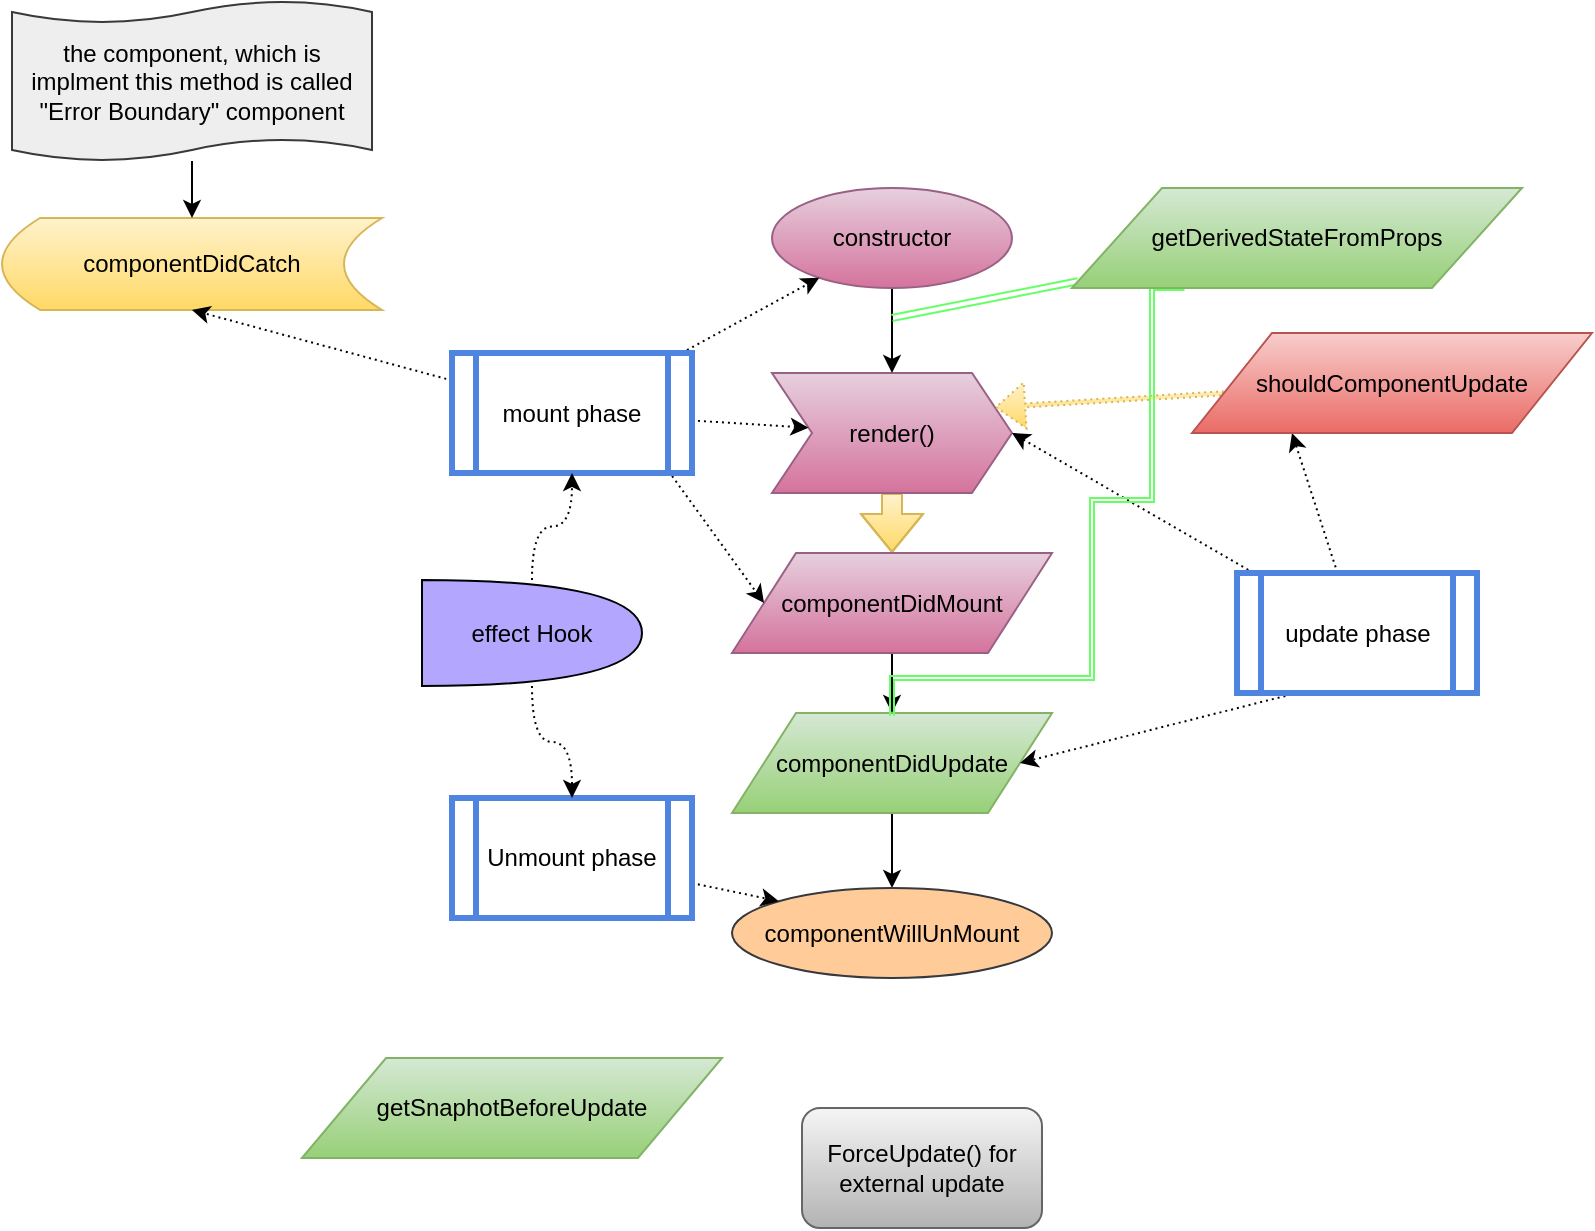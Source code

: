 <mxfile version="11.3.0" type="device" pages="1"><diagram id="gT2JolH5hUJUBL1oLVoz" name="Page-1"><mxGraphModel dx="838" dy="480" grid="1" gridSize="10" guides="1" tooltips="1" connect="1" arrows="1" fold="1" page="1" pageScale="1" pageWidth="850" pageHeight="1100" math="0" shadow="0"><root><mxCell id="0"/><mxCell id="1" parent="0"/><mxCell id="Ta0uDuKnonX7I59vd3eQ-2" value="ForceUpdate() for external update" style="rounded=1;whiteSpace=wrap;html=1;gradientColor=#b3b3b3;fillColor=#f5f5f5;strokeColor=#666666;" parent="1" vertex="1"><mxGeometry x="440" y="555" width="120" height="60" as="geometry"/></mxCell><mxCell id="Ta0uDuKnonX7I59vd3eQ-7" style="edgeStyle=orthogonalEdgeStyle;rounded=0;orthogonalLoop=1;jettySize=auto;html=1;shape=flexArrow;gradientColor=#ffd966;fillColor=#fff2cc;strokeColor=#d6b656;" parent="1" source="Ta0uDuKnonX7I59vd3eQ-4" target="Ta0uDuKnonX7I59vd3eQ-6" edge="1"><mxGeometry relative="1" as="geometry"/></mxCell><mxCell id="Ta0uDuKnonX7I59vd3eQ-4" value="render()" style="shape=step;perimeter=stepPerimeter;whiteSpace=wrap;html=1;fixedSize=1;gradientColor=#d5739d;fillColor=#e6d0de;strokeColor=#996185;" parent="1" vertex="1"><mxGeometry x="425" y="187.5" width="120" height="60" as="geometry"/></mxCell><mxCell id="Ta0uDuKnonX7I59vd3eQ-9" style="edgeStyle=orthogonalEdgeStyle;rounded=0;orthogonalLoop=1;jettySize=auto;html=1;entryX=0.5;entryY=0;entryDx=0;entryDy=0;" parent="1" source="Ta0uDuKnonX7I59vd3eQ-6" target="Ta0uDuKnonX7I59vd3eQ-8" edge="1"><mxGeometry relative="1" as="geometry"/></mxCell><mxCell id="Ta0uDuKnonX7I59vd3eQ-6" value="componentDidMount" style="shape=parallelogram;perimeter=parallelogramPerimeter;whiteSpace=wrap;html=1;gradientColor=#d5739d;fillColor=#e6d0de;strokeColor=#996185;" parent="1" vertex="1"><mxGeometry x="405" y="277.5" width="160" height="50" as="geometry"/></mxCell><mxCell id="Ta0uDuKnonX7I59vd3eQ-11" style="edgeStyle=orthogonalEdgeStyle;rounded=0;orthogonalLoop=1;jettySize=auto;html=1;entryX=0.5;entryY=0;entryDx=0;entryDy=0;" parent="1" source="Ta0uDuKnonX7I59vd3eQ-8" target="Ta0uDuKnonX7I59vd3eQ-14" edge="1"><mxGeometry relative="1" as="geometry"><mxPoint x="485" y="437.5" as="targetPoint"/></mxGeometry></mxCell><mxCell id="Ta0uDuKnonX7I59vd3eQ-8" value="componentDidUpdate" style="shape=parallelogram;perimeter=parallelogramPerimeter;whiteSpace=wrap;html=1;gradientColor=#97d077;fillColor=#d5e8d4;strokeColor=#82b366;" parent="1" vertex="1"><mxGeometry x="405" y="357.5" width="160" height="50" as="geometry"/></mxCell><mxCell id="Ta0uDuKnonX7I59vd3eQ-12" value="componentDidCatch" style="shape=dataStorage;whiteSpace=wrap;html=1;gradientColor=#ffd966;fillColor=#fff2cc;strokeColor=#d6b656;" parent="1" vertex="1"><mxGeometry x="40" y="110" width="190" height="46" as="geometry"/></mxCell><mxCell id="Ta0uDuKnonX7I59vd3eQ-15" style="edgeStyle=orthogonalEdgeStyle;rounded=0;orthogonalLoop=1;jettySize=auto;html=1;" parent="1" source="Ta0uDuKnonX7I59vd3eQ-13" target="Ta0uDuKnonX7I59vd3eQ-4" edge="1"><mxGeometry relative="1" as="geometry"/></mxCell><mxCell id="Ta0uDuKnonX7I59vd3eQ-13" value="constructor" style="ellipse;whiteSpace=wrap;html=1;gradientColor=#d5739d;fillColor=#e6d0de;strokeColor=#996185;" parent="1" vertex="1"><mxGeometry x="425" y="95" width="120" height="50" as="geometry"/></mxCell><mxCell id="Ta0uDuKnonX7I59vd3eQ-14" value="componentWillUnMount" style="ellipse;whiteSpace=wrap;html=1;fillColor=#ffcc99;strokeColor=#36393d;" parent="1" vertex="1"><mxGeometry x="405" y="445" width="160" height="45" as="geometry"/></mxCell><mxCell id="Ta0uDuKnonX7I59vd3eQ-21" style="edgeStyle=none;rounded=0;orthogonalLoop=1;jettySize=auto;html=1;dashed=1;dashPattern=1 2;" parent="1" source="Ta0uDuKnonX7I59vd3eQ-19" target="Ta0uDuKnonX7I59vd3eQ-13" edge="1"><mxGeometry relative="1" as="geometry"/></mxCell><mxCell id="Ta0uDuKnonX7I59vd3eQ-22" style="edgeStyle=none;rounded=0;orthogonalLoop=1;jettySize=auto;html=1;dashed=1;dashPattern=1 2;" parent="1" source="Ta0uDuKnonX7I59vd3eQ-19" target="Ta0uDuKnonX7I59vd3eQ-4" edge="1"><mxGeometry relative="1" as="geometry"/></mxCell><mxCell id="Ta0uDuKnonX7I59vd3eQ-23" style="edgeStyle=none;rounded=0;orthogonalLoop=1;jettySize=auto;html=1;entryX=0;entryY=0.5;entryDx=0;entryDy=0;exitX=0.917;exitY=1.025;exitDx=0;exitDy=0;exitPerimeter=0;dashed=1;dashPattern=1 2;" parent="1" source="Ta0uDuKnonX7I59vd3eQ-19" target="Ta0uDuKnonX7I59vd3eQ-6" edge="1"><mxGeometry relative="1" as="geometry"/></mxCell><mxCell id="YqEAb6ik4a34wxJlQkOR-4" style="rounded=0;orthogonalLoop=1;jettySize=auto;html=1;entryX=0.5;entryY=1;entryDx=0;entryDy=0;dashed=1;dashPattern=1 2;" edge="1" parent="1" source="Ta0uDuKnonX7I59vd3eQ-19" target="Ta0uDuKnonX7I59vd3eQ-12"><mxGeometry relative="1" as="geometry"/></mxCell><mxCell id="Ta0uDuKnonX7I59vd3eQ-19" value="mount phase" style="shape=process;whiteSpace=wrap;html=1;backgroundOutline=1;strokeWidth=3;strokeColor=#4F84E0;" parent="1" vertex="1"><mxGeometry x="265" y="177.5" width="120" height="60" as="geometry"/></mxCell><mxCell id="Ta0uDuKnonX7I59vd3eQ-25" style="edgeStyle=none;rounded=0;orthogonalLoop=1;jettySize=auto;html=1;entryX=1;entryY=0.5;entryDx=0;entryDy=0;dashed=1;dashPattern=1 2;" parent="1" source="Ta0uDuKnonX7I59vd3eQ-24" target="Ta0uDuKnonX7I59vd3eQ-4" edge="1"><mxGeometry relative="1" as="geometry"/></mxCell><mxCell id="Ta0uDuKnonX7I59vd3eQ-26" style="edgeStyle=none;rounded=0;orthogonalLoop=1;jettySize=auto;html=1;exitX=0.25;exitY=1;exitDx=0;exitDy=0;entryX=1;entryY=0.5;entryDx=0;entryDy=0;dashed=1;dashPattern=1 2;" parent="1" source="Ta0uDuKnonX7I59vd3eQ-24" target="Ta0uDuKnonX7I59vd3eQ-8" edge="1"><mxGeometry relative="1" as="geometry"/></mxCell><mxCell id="WIiRsIJiIRNaxqEUVntB-9" style="edgeStyle=none;rounded=0;orthogonalLoop=1;jettySize=auto;html=1;entryX=0.25;entryY=1;entryDx=0;entryDy=0;dashed=1;dashPattern=1 2;" parent="1" source="Ta0uDuKnonX7I59vd3eQ-24" target="WIiRsIJiIRNaxqEUVntB-6" edge="1"><mxGeometry relative="1" as="geometry"/></mxCell><mxCell id="Ta0uDuKnonX7I59vd3eQ-24" value="update phase" style="shape=process;whiteSpace=wrap;html=1;backgroundOutline=1;strokeWidth=3;strokeColor=#4F84E0;" parent="1" vertex="1"><mxGeometry x="657.5" y="287.5" width="120" height="60" as="geometry"/></mxCell><mxCell id="WIiRsIJiIRNaxqEUVntB-5" style="edgeStyle=none;rounded=0;orthogonalLoop=1;jettySize=auto;html=1;entryX=0;entryY=0;entryDx=0;entryDy=0;dashed=1;dashPattern=1 2;" parent="1" source="Ta0uDuKnonX7I59vd3eQ-27" target="Ta0uDuKnonX7I59vd3eQ-14" edge="1"><mxGeometry relative="1" as="geometry"/></mxCell><mxCell id="Ta0uDuKnonX7I59vd3eQ-27" value="Unmount phase" style="shape=process;whiteSpace=wrap;html=1;backgroundOutline=1;strokeWidth=3;strokeColor=#4F84E0;" parent="1" vertex="1"><mxGeometry x="265" y="400" width="120" height="60" as="geometry"/></mxCell><mxCell id="WIiRsIJiIRNaxqEUVntB-2" style="edgeStyle=orthogonalEdgeStyle;curved=1;rounded=0;orthogonalLoop=1;jettySize=auto;html=1;entryX=0.5;entryY=1;entryDx=0;entryDy=0;dashed=1;dashPattern=1 2;" parent="1" source="WIiRsIJiIRNaxqEUVntB-1" target="Ta0uDuKnonX7I59vd3eQ-19" edge="1"><mxGeometry relative="1" as="geometry"/></mxCell><mxCell id="WIiRsIJiIRNaxqEUVntB-4" style="edgeStyle=orthogonalEdgeStyle;curved=1;rounded=0;orthogonalLoop=1;jettySize=auto;html=1;entryX=0.5;entryY=0;entryDx=0;entryDy=0;dashed=1;dashPattern=1 2;" parent="1" source="WIiRsIJiIRNaxqEUVntB-1" target="Ta0uDuKnonX7I59vd3eQ-27" edge="1"><mxGeometry relative="1" as="geometry"/></mxCell><mxCell id="WIiRsIJiIRNaxqEUVntB-1" value="effect Hook" style="shape=or;whiteSpace=wrap;html=1;fillColor=#B2A6FF;" parent="1" vertex="1"><mxGeometry x="250" y="291" width="110" height="53" as="geometry"/></mxCell><mxCell id="WIiRsIJiIRNaxqEUVntB-11" style="edgeStyle=none;shape=flexArrow;rounded=0;orthogonalLoop=1;jettySize=auto;html=1;entryX=1;entryY=0.25;entryDx=0;entryDy=0;dashed=1;dashPattern=1 2;gradientColor=#ffd966;fillColor=#fff2cc;strokeColor=#d6b656;width=2;endSize=4.55;" parent="1" source="WIiRsIJiIRNaxqEUVntB-6" target="Ta0uDuKnonX7I59vd3eQ-4" edge="1"><mxGeometry relative="1" as="geometry"/></mxCell><mxCell id="WIiRsIJiIRNaxqEUVntB-6" value="shouldComponentUpdate" style="shape=parallelogram;perimeter=parallelogramPerimeter;whiteSpace=wrap;html=1;gradientColor=#ea6b66;fillColor=#f8cecc;strokeColor=#b85450;" parent="1" vertex="1"><mxGeometry x="635" y="167.5" width="200" height="50" as="geometry"/></mxCell><mxCell id="WIiRsIJiIRNaxqEUVntB-12" style="edgeStyle=none;rounded=0;orthogonalLoop=1;jettySize=auto;html=1;shape=link;width=-3;strokeColor=#66FF66;" parent="1" source="WIiRsIJiIRNaxqEUVntB-7" edge="1"><mxGeometry relative="1" as="geometry"><mxPoint x="485" y="160" as="targetPoint"/></mxGeometry></mxCell><mxCell id="WIiRsIJiIRNaxqEUVntB-13" style="edgeStyle=orthogonalEdgeStyle;shape=link;rounded=0;orthogonalLoop=1;jettySize=auto;html=1;exitX=0.25;exitY=1;exitDx=0;exitDy=0;width=-2;strokeColor=#66FF66;" parent="1" source="WIiRsIJiIRNaxqEUVntB-7" edge="1"><mxGeometry relative="1" as="geometry"><mxPoint x="485" y="359" as="targetPoint"/><Array as="points"><mxPoint x="615" y="145"/><mxPoint x="615" y="251"/><mxPoint x="585" y="251"/><mxPoint x="585" y="340"/><mxPoint x="485" y="340"/><mxPoint x="485" y="359"/></Array></mxGeometry></mxCell><mxCell id="WIiRsIJiIRNaxqEUVntB-7" value="getDerivedStateFromProps" style="shape=parallelogram;perimeter=parallelogramPerimeter;whiteSpace=wrap;html=1;gradientColor=#97d077;fillColor=#d5e8d4;strokeColor=#82b366;" parent="1" vertex="1"><mxGeometry x="575" y="95" width="225" height="50" as="geometry"/></mxCell><mxCell id="WIiRsIJiIRNaxqEUVntB-8" value="getSnaphotBeforeUpdate" style="shape=parallelogram;perimeter=parallelogramPerimeter;whiteSpace=wrap;html=1;gradientColor=#97d077;fillColor=#d5e8d4;strokeColor=#82b366;" parent="1" vertex="1"><mxGeometry x="190" y="530" width="210" height="50" as="geometry"/></mxCell><mxCell id="YqEAb6ik4a34wxJlQkOR-3" style="edgeStyle=orthogonalEdgeStyle;rounded=0;orthogonalLoop=1;jettySize=auto;html=1;" edge="1" parent="1" source="YqEAb6ik4a34wxJlQkOR-1" target="Ta0uDuKnonX7I59vd3eQ-12"><mxGeometry relative="1" as="geometry"/></mxCell><mxCell id="YqEAb6ik4a34wxJlQkOR-1" value="the component, which is implment this method is called &quot;Error Boundary&quot; component" style="shape=tape;whiteSpace=wrap;html=1;size=0.138;fillColor=#eeeeee;strokeColor=#36393d;" vertex="1" parent="1"><mxGeometry x="45" y="1.5" width="180" height="80" as="geometry"/></mxCell></root></mxGraphModel></diagram></mxfile>